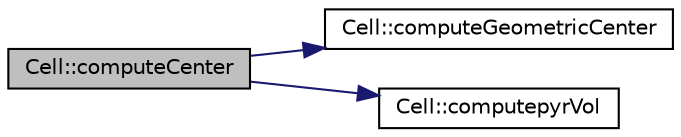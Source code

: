 digraph "Cell::computeCenter"
{
 // LATEX_PDF_SIZE
  bgcolor="transparent";
  edge [fontname="Helvetica",fontsize="10",labelfontname="Helvetica",labelfontsize="10"];
  node [fontname="Helvetica",fontsize="10",shape=record];
  rankdir="LR";
  Node1 [label="Cell::computeCenter",height=0.2,width=0.4,color="black", fillcolor="grey75", style="filled", fontcolor="black",tooltip=" "];
  Node1 -> Node2 [color="midnightblue",fontsize="10",style="solid",fontname="Helvetica"];
  Node2 [label="Cell::computeGeometricCenter",height=0.2,width=0.4,color="black",URL="$classCell.html#a8c4fa85b1e517875f1d4161101f9da75",tooltip=" "];
  Node1 -> Node3 [color="midnightblue",fontsize="10",style="solid",fontname="Helvetica"];
  Node3 [label="Cell::computepyrVol",height=0.2,width=0.4,color="black",URL="$classCell.html#a7a5d04c28def60288048b0b720b5da56",tooltip=" "];
}
